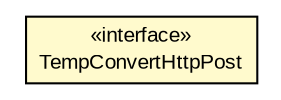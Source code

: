 #!/usr/local/bin/dot
#
# Class diagram 
# Generated by UMLGraph version R5_6-24-gf6e263 (http://www.umlgraph.org/)
#

digraph G {
	edge [fontname="arial",fontsize=10,labelfontname="arial",labelfontsize=10];
	node [fontname="arial",fontsize=10,shape=plaintext];
	nodesep=0.25;
	ranksep=0.5;
	// com.w3schools.webservices.TempConvertHttpPost
	c829 [label=<<table title="com.w3schools.webservices.TempConvertHttpPost" border="0" cellborder="1" cellspacing="0" cellpadding="2" port="p" bgcolor="lemonChiffon" href="./TempConvertHttpPost.html">
		<tr><td><table border="0" cellspacing="0" cellpadding="1">
<tr><td align="center" balign="center"> &#171;interface&#187; </td></tr>
<tr><td align="center" balign="center"> TempConvertHttpPost </td></tr>
		</table></td></tr>
		</table>>, URL="./TempConvertHttpPost.html", fontname="arial", fontcolor="black", fontsize=10.0];
}

